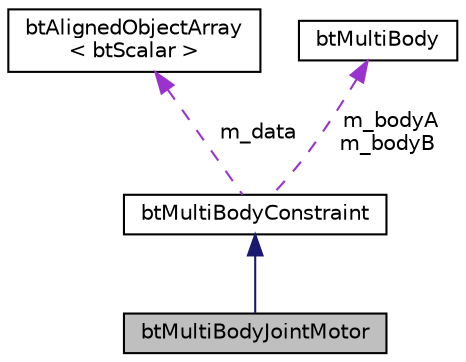digraph "btMultiBodyJointMotor"
{
  edge [fontname="Helvetica",fontsize="10",labelfontname="Helvetica",labelfontsize="10"];
  node [fontname="Helvetica",fontsize="10",shape=record];
  Node1 [label="btMultiBodyJointMotor",height=0.2,width=0.4,color="black", fillcolor="grey75", style="filled", fontcolor="black"];
  Node2 -> Node1 [dir="back",color="midnightblue",fontsize="10",style="solid"];
  Node2 [label="btMultiBodyConstraint",height=0.2,width=0.4,color="black", fillcolor="white", style="filled",URL="$classbt_multi_body_constraint.html"];
  Node3 -> Node2 [dir="back",color="darkorchid3",fontsize="10",style="dashed",label=" m_data" ];
  Node3 [label="btAlignedObjectArray\l\< btScalar \>",height=0.2,width=0.4,color="black", fillcolor="white", style="filled",URL="$classbt_aligned_object_array.html"];
  Node4 -> Node2 [dir="back",color="darkorchid3",fontsize="10",style="dashed",label=" m_bodyA\nm_bodyB" ];
  Node4 [label="btMultiBody",height=0.2,width=0.4,color="black", fillcolor="white", style="filled",URL="$classbt_multi_body.html"];
}
